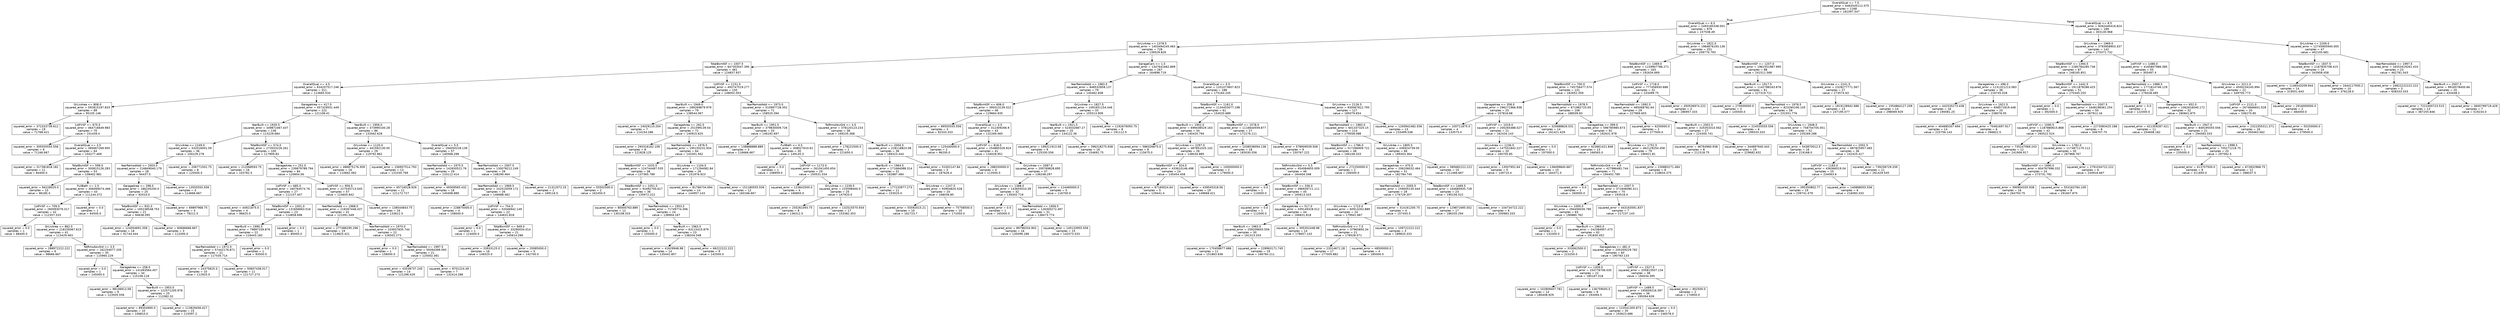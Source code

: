 digraph Tree {
node [shape=box, fontname="helvetica"] ;
edge [fontname="helvetica"] ;
0 [label="OverallQual <= 7.5\nsquared_error = 6463545112.075\nsamples = 1168\nvalue = 181097.547"] ;
1 [label="OverallQual <= 6.5\nsquared_error = 2493185338.001\nsamples = 979\nvalue = 157538.49"] ;
0 -> 1 [labeldistance=2.5, labelangle=45, headlabel="True"] ;
2 [label="GrLivArea <= 1378.5\nsquared_error = 1403494245.463\nsamples = 728\nvalue = 139529.826"] ;
1 -> 2 ;
3 [label="TotalBsmtSF <= 1007.5\nsquared_error = 847303547.395\nsamples = 461\nvalue = 124837.937"] ;
2 -> 3 ;
4 [label="OverallQual <= 4.5\nsquared_error = 634207517.246\nsamples = 311\nvalue = 113665.534"] ;
3 -> 4 ;
5 [label="GrLivArea <= 808.0\nsquared_error = 592815197.833\nsamples = 89\nvalue = 95105.146"] ;
4 -> 5 ;
6 [label="squared_error = 372333739.612\nsamples = 19\nvalue = 71768.421"] ;
5 -> 6 ;
7 [label="1stFlrSF <= 675.5\nsquared_error = 464716649.983\nsamples = 70\nvalue = 101439.4"] ;
5 -> 7 ;
8 [label="squared_error = 305555555.556\nsamples = 6\nvalue = 71166.667"] ;
7 -> 8 ;
9 [label="OverallQual <= 3.5\nsquared_error = 385667269.905\nsamples = 64\nvalue = 104277.469"] ;
7 -> 9 ;
10 [label="squared_error = 317381818.182\nsamples = 11\nvalue = 84400.0"] ;
9 -> 10 ;
11 [label="TotalBsmtSF <= 599.0\nsquared_error = 300815126.283\nsamples = 53\nvalue = 108402.981"] ;
9 -> 11 ;
12 [label="squared_error = 94228025.0\nsamples = 10\nvalue = 96185.0"] ;
11 -> 12 ;
13 [label="FullBath <= 1.5\nsquared_error = 306069074.466\nsamples = 43\nvalue = 111244.372"] ;
11 -> 13 ;
14 [label="1stFlrSF <= 709.0\nsquared_error = 260093076.317\nsamples = 42\nvalue = 112357.333"] ;
13 -> 14 ;
15 [label="squared_error = 0.0\nsamples = 1\nvalue = 68400.0"] ;
14 -> 15 ;
16 [label="GrLivArea <= 862.5\nsquared_error = 218159367.615\nsamples = 41\nvalue = 113429.463"] ;
14 -> 16 ;
17 [label="squared_error = 288972222.222\nsamples = 6\nvalue = 98666.667"] ;
16 -> 17 ;
18 [label="TotRmsAbvGrd <= 3.5\nsquared_error = 162254077.205\nsamples = 35\nvalue = 115960.229"] ;
16 -> 18 ;
19 [label="squared_error = 0.0\nsamples = 1\nvalue = 145000.0"] ;
18 -> 19 ;
20 [label="GarageArea <= 258.0\nsquared_error = 141493564.457\nsamples = 34\nvalue = 115106.118"] ;
18 -> 20 ;
21 [label="squared_error = 98106913.58\nsamples = 9\nvalue = 123505.556"] ;
20 -> 21 ;
22 [label="YearBuilt <= 1953.5\nsquared_error = 122571205.978\nsamples = 25\nvalue = 112082.32"] ;
20 -> 22 ;
23 [label="squared_error = 89354900.0\nsamples = 10\nvalue = 106810.0"] ;
22 -> 23 ;
24 [label="squared_error = 113829456.427\nsamples = 15\nvalue = 115597.2"] ;
22 -> 24 ;
25 [label="squared_error = 0.0\nsamples = 1\nvalue = 64500.0"] ;
13 -> 25 ;
26 [label="GarageArea <= 417.0\nsquared_error = 457329551.449\nsamples = 222\nvalue = 121106.41"] ;
4 -> 26 ;
27 [label="YearBuilt <= 1935.5\nsquared_error = 349872467.437\nsamples = 136\nvalue = 113229.684"] ;
26 -> 27 ;
28 [label="GrLivArea <= 1249.0\nsquared_error = 332016001.59\nsamples = 36\nvalue = 100229.278"] ;
27 -> 28 ;
29 [label="YearRemodAdd <= 2003.0\nsquared_error = 216849040.179\nsamples = 28\nvalue = 94437.5"] ;
28 -> 29 ;
30 [label="GarageArea <= 298.0\nsquared_error = 186245200.0\nsamples = 25\nvalue = 92010.0"] ;
29 -> 30 ;
31 [label="TotalBsmtSF <= 932.0\nsquared_error = 165238548.753\nsamples = 21\nvalue = 94638.095"] ;
30 -> 31 ;
32 [label="squared_error = 124054691.358\nsamples = 18\nvalue = 91744.444"] ;
31 -> 32 ;
33 [label="squared_error = 60666666.667\nsamples = 3\nvalue = 112000.0"] ;
31 -> 33 ;
34 [label="squared_error = 69897968.75\nsamples = 4\nvalue = 78212.5"] ;
30 -> 34 ;
35 [label="squared_error = 13555555.556\nsamples = 3\nvalue = 114666.667"] ;
29 -> 35 ;
36 [label="squared_error = 206771501.75\nsamples = 8\nvalue = 120500.5"] ;
28 -> 36 ;
37 [label="TotalBsmtSF <= 574.0\nsquared_error = 273553226.261\nsamples = 100\nvalue = 117909.83"] ;
27 -> 37 ;
38 [label="squared_error = 212068593.75\nsamples = 16\nvalue = 103762.5"] ;
37 -> 38 ;
39 [label="GarageArea <= 251.0\nsquared_error = 239879789.794\nsamples = 84\nvalue = 120604.56"] ;
37 -> 39 ;
40 [label="1stFlrSF <= 685.0\nsquared_error = 160764574.76\nsamples = 27\nvalue = 112157.407"] ;
39 -> 40 ;
41 [label="squared_error = 44921875.0\nsamples = 4\nvalue = 96625.0"] ;
40 -> 41 ;
42 [label="TotalBsmtSF <= 1001.0\nsquared_error = 131656663.516\nsamples = 23\nvalue = 114858.696"] ;
40 -> 42 ;
43 [label="YearBuilt <= 1990.5\nsquared_error = 79897339.876\nsamples = 22\nvalue = 116443.182"] ;
42 -> 43 ;
44 [label="YearRemodAdd <= 1972.0\nsquared_error = 57442176.871\nsamples = 21\nvalue = 117535.714"] ;
43 -> 44 ;
45 [label="squared_error = 24375625.0\nsamples = 10\nvalue = 112925.0"] ;
44 -> 45 ;
46 [label="squared_error = 50607438.017\nsamples = 11\nvalue = 121727.273"] ;
44 -> 46 ;
47 [label="squared_error = 0.0\nsamples = 1\nvalue = 93500.0"] ;
43 -> 47 ;
48 [label="squared_error = 0.0\nsamples = 1\nvalue = 80000.0"] ;
42 -> 48 ;
49 [label="1stFlrSF <= 956.5\nsquared_error = 227545713.045\nsamples = 57\nvalue = 124605.842"] ;
39 -> 49 ;
50 [label="YearRemodAdd <= 1968.5\nsquared_error = 218267446.437\nsamples = 41\nvalue = 121091.049"] ;
49 -> 50 ;
51 [label="squared_error = 277486295.296\nsamples = 19\nvalue = 114825.421"] ;
50 -> 51 ;
52 [label="YearRemodAdd <= 1970.0\nsquared_error = 103937835.744\nsamples = 22\nvalue = 126502.273"] ;
50 -> 52 ;
53 [label="squared_error = 0.0\nsamples = 1\nvalue = 158000.0"] ;
52 -> 53 ;
54 [label="YearRemodAdd <= 1997.5\nsquared_error = 59394399.093\nsamples = 21\nvalue = 125002.381"] ;
52 -> 54 ;
55 [label="squared_error = 43538737.245\nsamples = 14\nvalue = 121296.429"] ;
54 -> 55 ;
56 [label="squared_error = 8701224.49\nsamples = 7\nvalue = 132414.286"] ;
54 -> 56 ;
57 [label="squared_error = 138544843.75\nsamples = 16\nvalue = 133612.5"] ;
49 -> 57 ;
58 [label="YearBuilt <= 1956.0\nsquared_error = 373990100.28\nsamples = 86\nvalue = 133562.628"] ;
26 -> 58 ;
59 [label="GrLivArea <= 1120.0\nsquared_error = 441592130.05\nsamples = 29\nvalue = 119792.862"] ;
58 -> 59 ;
60 [label="squared_error = 486875176.309\nsamples = 16\nvalue = 110662.062"] ;
59 -> 60 ;
61 [label="squared_error = 156957514.793\nsamples = 13\nvalue = 131030.769"] ;
59 -> 61 ;
62 [label="OverallQual <= 5.5\nsquared_error = 194050228.139\nsamples = 57\nvalue = 140568.298"] ;
58 -> 62 ;
63 [label="YearRemodAdd <= 1975.5\nsquared_error = 142650521.76\nsamples = 29\nvalue = 133112.414"] ;
62 -> 63 ;
64 [label="squared_error = 65716528.926\nsamples = 11\nvalue = 121172.727"] ;
63 -> 64 ;
65 [label="squared_error = 49309565.432\nsamples = 18\nvalue = 140408.889"] ;
63 -> 65 ;
66 [label="YearRemodAdd <= 2007.5\nsquared_error = 130078212.249\nsamples = 28\nvalue = 148290.464"] ;
62 -> 66 ;
67 [label="YearRemodAdd <= 1969.5\nsquared_error = 102515059.172\nsamples = 26\nvalue = 146688.462"] ;
66 -> 67 ;
68 [label="squared_error = 228875000.0\nsamples = 4\nvalue = 158000.0"] ;
67 -> 68 ;
69 [label="1stFlrSF <= 704.5\nsquared_error = 52046942.149\nsamples = 22\nvalue = 144631.818"] ;
67 -> 69 ;
70 [label="squared_error = 0.0\nsamples = 1\nvalue = 124000.0"] ;
69 -> 70 ;
71 [label="TotalBsmtSF <= 949.0\nsquared_error = 33290034.014\nsamples = 21\nvalue = 145614.286"] ;
69 -> 71 ;
72 [label="squared_error = 33933125.0\nsamples = 16\nvalue = 146525.0"] ;
71 -> 72 ;
73 [label="squared_error = 20085000.0\nsamples = 5\nvalue = 142700.0"] ;
71 -> 73 ;
74 [label="squared_error = 21312072.25\nsamples = 2\nvalue = 169116.5"] ;
66 -> 74 ;
75 [label="1stFlrSF <= 1151.0\nsquared_error = 493747519.277\nsamples = 150\nvalue = 148002.053"] ;
3 -> 75 ;
76 [label="YearBuilt <= 1949.0\nsquared_error = 289269879.979\nsamples = 79\nvalue = 138544.367"] ;
75 -> 76 ;
77 [label="squared_error = 24029110.204\nsamples = 7\nvalue = 114154.286"] ;
76 -> 77 ;
78 [label="GarageArea <= 262.5\nsquared_error = 251599139.54\nsamples = 72\nvalue = 140915.625"] ;
76 -> 78 ;
79 [label="squared_error = 293316162.109\nsamples = 8\nvalue = 121828.125"] ;
78 -> 79 ;
80 [label="YearRemodAdd <= 1976.5\nsquared_error = 195150231.934\nsamples = 64\nvalue = 143301.562"] ;
78 -> 80 ;
81 [label="TotalBsmtSF <= 1020.5\nsquared_error = 124744487.535\nsamples = 38\nvalue = 137365.789"] ;
80 -> 81 ;
82 [label="squared_error = 55502500.0\nsamples = 2\nvalue = 162450.0"] ;
81 -> 82 ;
83 [label="TotalBsmtSF <= 1051.0\nsquared_error = 91692700.617\nsamples = 36\nvalue = 135972.222"] ;
81 -> 83 ;
84 [label="squared_error = 80000763.889\nsamples = 12\nvalue = 130108.333"] ;
83 -> 84 ;
85 [label="YearRemodAdd <= 1953.5\nsquared_error = 71749774.306\nsamples = 24\nvalue = 138904.167"] ;
83 -> 85 ;
86 [label="squared_error = 0.0\nsamples = 1\nvalue = 155000.0"] ;
85 -> 86 ;
87 [label="YearBuilt <= 1963.5\nsquared_error = 63115415.879\nsamples = 23\nvalue = 138204.348"] ;
85 -> 87 ;
88 [label="squared_error = 41629948.98\nsamples = 14\nvalue = 135442.857"] ;
87 -> 88 ;
89 [label="squared_error = 66222222.222\nsamples = 9\nvalue = 142500.0"] ;
87 -> 89 ;
90 [label="GrLivArea <= 1104.5\nsquared_error = 171294082.84\nsamples = 26\nvalue = 151976.923"] ;
80 -> 90 ;
91 [label="squared_error = 81766734.694\nsamples = 14\nvalue = 144957.143"] ;
90 -> 91 ;
92 [label="squared_error = 151180555.556\nsamples = 12\nvalue = 160166.667"] ;
90 -> 92 ;
93 [label="YearRemodAdd <= 1973.0\nsquared_error = 510997728.352\nsamples = 71\nvalue = 158525.394"] ;
75 -> 93 ;
94 [label="YearBuilt <= 1951.5\nsquared_error = 379830009.726\nsamples = 33\nvalue = 146192.697"] ;
93 -> 94 ;
95 [label="squared_error = 138888888.889\nsamples = 3\nvalue = 116666.667"] ;
94 -> 95 ;
96 [label="FullBath <= 0.5\nsquared_error = 308027610.61\nsamples = 30\nvalue = 149145.3"] ;
94 -> 96 ;
97 [label="squared_error = 0.0\nsamples = 1\nvalue = 108959.0"] ;
96 -> 97 ;
98 [label="1stFlrSF <= 1173.0\nsquared_error = 261041450.654\nsamples = 29\nvalue = 150531.034"] ;
96 -> 98 ;
99 [label="squared_error = 123642500.0\nsamples = 4\nvalue = 166850.0"] ;
98 -> 99 ;
100 [label="GrLivArea <= 1239.5\nsquared_error = 233598400.0\nsamples = 25\nvalue = 147920.0"] ;
98 -> 100 ;
101 [label="squared_error = 250261093.75\nsamples = 8\nvalue = 136312.5"] ;
100 -> 101 ;
102 [label="squared_error = 132515570.934\nsamples = 17\nvalue = 153382.353"] ;
100 -> 102 ;
103 [label="TotRmsAbvGrd <= 4.5\nsquared_error = 378120123.233\nsamples = 38\nvalue = 169235.368"] ;
93 -> 103 ;
104 [label="squared_error = 178222500.0\nsamples = 2\nvalue = 221650.0"] ;
103 -> 104 ;
105 [label="YearBuilt <= 2004.5\nsquared_error = 228118823.08\nsamples = 36\nvalue = 166323.444"] ;
103 -> 105 ;
106 [label="YearBuilt <= 1964.5\nsquared_error = 171684088.314\nsamples = 31\nvalue = 162887.484"] ;
105 -> 106 ;
107 [label="squared_error = 177233977.273\nsamples = 11\nvalue = 153525.0"] ;
106 -> 107 ;
108 [label="GrLivArea <= 1247.0\nsquared_error = 93904820.528\nsamples = 20\nvalue = 168036.85"] ;
106 -> 108 ;
109 [label="squared_error = 55592015.21\nsamples = 10\nvalue = 162723.7"] ;
108 -> 109 ;
110 [label="squared_error = 75758500.0\nsamples = 10\nvalue = 173350.0"] ;
108 -> 110 ;
111 [label="squared_error = 51002147.84\nsamples = 5\nvalue = 187626.4"] ;
105 -> 111 ;
112 [label="GarageCars <= 1.5\nsquared_error = 1347641662.899\nsamples = 267\nvalue = 164896.719"] ;
2 -> 112 ;
113 [label="YearRemodAdd <= 1983.5\nsquared_error = 848532858.137\nsamples = 79\nvalue = 140462.608"] ;
112 -> 113 ;
114 [label="TotalBsmtSF <= 606.0\nsquared_error = 395013139.322\nsamples = 46\nvalue = 129664.935"] ;
113 -> 114 ;
115 [label="squared_error = 89555555.556\nsamples = 3\nvalue = 92333.333"] ;
114 -> 115 ;
116 [label="OverallQual <= 3.5\nsquared_error = 312309266.9\nsamples = 43\nvalue = 132269.465"] ;
114 -> 116 ;
117 [label="squared_error = 125440000.0\nsamples = 2\nvalue = 96200.0"] ;
116 -> 117 ;
118 [label="1stFlrSF <= 818.0\nsquared_error = 254865326.924\nsamples = 41\nvalue = 134028.951"] ;
116 -> 118 ;
119 [label="squared_error = 288250000.0\nsamples = 4\nvalue = 113500.0"] ;
118 -> 119 ;
120 [label="GrLivArea <= 2087.0\nsquared_error = 200769828.695\nsamples = 37\nvalue = 136248.297"] ;
118 -> 120 ;
121 [label="GrLivArea <= 1388.0\nsquared_error = 143655010.39\nsamples = 32\nvalue = 139302.719"] ;
120 -> 121 ;
122 [label="squared_error = 0.0\nsamples = 1\nvalue = 165000.0"] ;
121 -> 122 ;
123 [label="YearRemodAdd <= 1956.5\nsquared_error = 126300272.497\nsamples = 31\nvalue = 138473.774"] ;
121 -> 123 ;
124 [label="squared_error = 89796334.902\nsamples = 16\nvalue = 135099.188"] ;
123 -> 124 ;
125 [label="squared_error = 140133955.556\nsamples = 15\nvalue = 142073.333"] ;
123 -> 125 ;
126 [label="squared_error = 124460000.0\nsamples = 5\nvalue = 116700.0"] ;
120 -> 126 ;
127 [label="GrLivArea <= 1827.5\nsquared_error = 1091651154.446\nsamples = 33\nvalue = 155513.909"] ;
113 -> 127 ;
128 [label="YearBuilt <= 1921.5\nsquared_error = 524032687.27\nsamples = 25\nvalue = 144122.36"] ;
127 -> 128 ;
129 [label="squared_error = 199311913.58\nsamples = 9\nvalue = 125330.556"] ;
128 -> 129 ;
130 [label="squared_error = 396318275.938\nsamples = 16\nvalue = 154692.75"] ;
128 -> 130 ;
131 [label="squared_error = 1192676093.75\nsamples = 8\nvalue = 191112.5"] ;
127 -> 131 ;
132 [label="OverallQual <= 5.5\nsquared_error = 1201073607.823\nsamples = 188\nvalue = 175164.245"] ;
112 -> 132 ;
133 [label="TotalBsmtSF <= 1161.0\nsquared_error = 1134453077.198\nsamples = 61\nvalue = 154520.689"] ;
132 -> 133 ;
134 [label="YearBuilt <= 1902.0\nsquared_error = 699438529.163\nsamples = 34\nvalue = 140420.794"] ;
133 -> 134 ;
135 [label="squared_error = 586326875.0\nsamples = 8\nvalue = 115675.0"] ;
134 -> 135 ;
136 [label="GrLivArea <= 2297.0\nsquared_error = 487851025.102\nsamples = 26\nvalue = 148034.885"] ;
134 -> 136 ;
137 [label="TotalBsmtSF <= 324.0\nsquared_error = 433610146.498\nsamples = 24\nvalue = 145454.458"] ;
136 -> 137 ;
138 [label="squared_error = 87160024.64\nsamples = 5\nvalue = 129441.4"] ;
137 -> 138 ;
139 [label="squared_error = 439545318.56\nsamples = 19\nvalue = 149668.421"] ;
137 -> 139 ;
140 [label="squared_error = 100000000.0\nsamples = 2\nvalue = 179000.0"] ;
136 -> 140 ;
141 [label="TotalBsmtSF <= 1578.0\nsquared_error = 1116644559.877\nsamples = 27\nvalue = 172276.111"] ;
133 -> 141 ;
142 [label="squared_error = 1038538094.136\nsamples = 18\nvalue = 183030.556"] ;
141 -> 142 ;
143 [label="squared_error = 578909039.506\nsamples = 9\nvalue = 150767.222"] ;
141 -> 143 ;
144 [label="GrLivArea <= 2126.5\nsquared_error = 930067812.793\nsamples = 127\nvalue = 185079.654"] ;
132 -> 144 ;
145 [label="YearRemodAdd <= 1983.0\nsquared_error = 601337325.15\nsamples = 114\nvalue = 179558.088"] ;
144 -> 145 ;
146 [label="TotalBsmtSF <= 1786.0\nsquared_error = 517266909.722\nsamples = 48\nvalue = 166158.333"] ;
145 -> 146 ;
147 [label="TotRmsAbvGrd <= 5.5\nsquared_error = 454084655.009\nsamples = 46\nvalue = 164404.348"] ;
146 -> 147 ;
148 [label="squared_error = 0.0\nsamples = 1\nvalue = 110000.0"] ;
147 -> 148 ;
149 [label="TotalBsmtSF <= 336.0\nsquared_error = 396939711.111\nsamples = 45\nvalue = 165613.333"] ;
147 -> 149 ;
150 [label="squared_error = 0.0\nsamples = 1\nvalue = 112000.0"] ;
149 -> 150 ;
151 [label="GarageArea <= 517.0\nsquared_error = 339149328.512\nsamples = 44\nvalue = 166831.818"] ;
149 -> 151 ;
152 [label="YearBuilt <= 1963.5\nsquared_error = 259209655.556\nsamples = 30\nvalue = 161313.333"] ;
151 -> 152 ;
153 [label="squared_error = 170458677.686\nsamples = 11\nvalue = 151863.636"] ;
152 -> 153 ;
154 [label="squared_error = 228963171.745\nsamples = 19\nvalue = 166784.211"] ;
152 -> 154 ;
155 [label="squared_error = 305352448.98\nsamples = 14\nvalue = 178657.143"] ;
151 -> 155 ;
156 [label="squared_error = 272250000.0\nsamples = 2\nvalue = 206500.0"] ;
146 -> 156 ;
157 [label="GrLivArea <= 1805.5\nsquared_error = 436924739.05\nsamples = 66\nvalue = 189303.364"] ;
145 -> 157 ;
158 [label="GarageArea <= 470.5\nsquared_error = 206206032.464\nsamples = 51\nvalue = 182784.745"] ;
157 -> 158 ;
159 [label="YearRemodAdd <= 2005.5\nsquared_error = 159005135.444\nsamples = 28\nvalue = 176729.357"] ;
158 -> 159 ;
160 [label="GrLivArea <= 1723.0\nsquared_error = 60913263.889\nsamples = 24\nvalue = 179941.667"] ;
159 -> 160 ;
161 [label="TotRmsAbvGrd <= 7.5\nsquared_error = 37965850.34\nsamples = 21\nvalue = 178528.571"] ;
160 -> 161 ;
162 [label="squared_error = 23314671.28\nsamples = 17\nvalue = 177005.882"] ;
161 -> 162 ;
163 [label="squared_error = 48500000.0\nsamples = 4\nvalue = 185000.0"] ;
161 -> 163 ;
164 [label="squared_error = 109722222.222\nsamples = 3\nvalue = 189833.333"] ;
160 -> 164 ;
165 [label="squared_error = 314161200.75\nsamples = 4\nvalue = 157455.5"] ;
159 -> 165 ;
166 [label="TotalBsmtSF <= 1469.5\nsquared_error = 164685935.728\nsamples = 23\nvalue = 190156.522"] ;
158 -> 166 ;
167 [label="squared_error = 129871695.502\nsamples = 17\nvalue = 186335.294"] ;
166 -> 167 ;
168 [label="squared_error = 104734722.222\nsamples = 6\nvalue = 200983.333"] ;
166 -> 168 ;
169 [label="squared_error = 585682222.222\nsamples = 15\nvalue = 211466.667"] ;
157 -> 169 ;
170 [label="squared_error = 1200942482.556\nsamples = 13\nvalue = 233499.538"] ;
144 -> 170 ;
171 [label="GrLivArea <= 1822.0\nsquared_error = 1984876193.136\nsamples = 251\nvalue = 209770.793"] ;
1 -> 171 ;
172 [label="TotalBsmtSF <= 1469.0\nsquared_error = 1159907786.271\nsamples = 163\nvalue = 192634.669"] ;
171 -> 172 ;
173 [label="TotalBsmtSF <= 700.0\nsquared_error = 745756477.574\nsamples = 131\nvalue = 182652.359"] ;
172 -> 173 ;
174 [label="GarageArea <= 358.0\nsquared_error = 296271966.938\nsamples = 25\nvalue = 157816.68"] ;
173 -> 174 ;
175 [label="squared_error = 100711875.0\nsamples = 4\nvalue = 133575.0"] ;
174 -> 175 ;
176 [label="1stFlrSF <= 1019.0\nsquared_error = 200265488.027\nsamples = 21\nvalue = 162434.143"] ;
174 -> 176 ;
177 [label="GrLivArea <= 1236.5\nsquared_error = 147551842.227\nsamples = 20\nvalue = 160705.85"] ;
176 -> 177 ;
178 [label="squared_error = 13507952.64\nsamples = 5\nvalue = 149710.4"] ;
177 -> 178 ;
179 [label="squared_error = 138499840.667\nsamples = 15\nvalue = 164371.0"] ;
177 -> 179 ;
180 [label="squared_error = 0.0\nsamples = 1\nvalue = 197000.0"] ;
176 -> 180 ;
181 [label="YearRemodAdd <= 1978.5\nsquared_error = 671982725.65\nsamples = 106\nvalue = 188509.83"] ;
173 -> 181 ;
182 [label="squared_error = 320688826.531\nsamples = 14\nvalue = 161421.429"] ;
181 -> 182 ;
183 [label="GarageArea <= 399.0\nsquared_error = 596785985.673\nsamples = 92\nvalue = 192631.978"] ;
181 -> 183 ;
184 [label="squared_error = 623661421.846\nsamples = 13\nvalue = 166563.0"] ;
183 -> 184 ;
185 [label="GrLivArea <= 1752.5\nsquared_error = 462129254.458\nsamples = 79\nvalue = 196921.81"] ;
183 -> 185 ;
186 [label="TotRmsAbvGrd <= 4.5\nsquared_error = 427986481.744\nsamples = 71\nvalue = 194452.789"] ;
185 -> 186 ;
187 [label="squared_error = 0.0\nsamples = 1\nvalue = 260000.0"] ;
186 -> 187 ;
188 [label="YearRemodAdd <= 2007.5\nsquared_error = 371846080.411\nsamples = 70\nvalue = 193516.4"] ;
186 -> 188 ;
189 [label="GrLivArea <= 1000.0\nsquared_error = 294456030.785\nsamples = 63\nvalue = 190880.762"] ;
188 -> 189 ;
190 [label="squared_error = 0.0\nsamples = 1\nvalue = 132000.0"] ;
189 -> 190 ;
191 [label="YearBuilt <= 1963.0\nsquared_error = 242384957.473\nsamples = 62\nvalue = 191830.452"] ;
189 -> 191 ;
192 [label="squared_error = 333062500.0\nsamples = 2\nvalue = 223250.0"] ;
191 -> 192 ;
193 [label="GarageArea <= 481.0\nsquared_error = 205359229.782\nsamples = 60\nvalue = 190783.133"] ;
191 -> 193 ;
194 [label="1stFlrSF <= 1309.0\nsquared_error = 154778706.035\nsamples = 22\nvalue = 185167.318"] ;
193 -> 194 ;
195 [label="squared_error = 102809407.781\nsamples = 14\nvalue = 180408.929"] ;
194 -> 195 ;
196 [label="squared_error = 136759045.5\nsamples = 8\nvalue = 193494.5"] ;
194 -> 196 ;
197 [label="1stFlrSF <= 1527.5\nsquared_error = 205813507.134\nsamples = 38\nvalue = 194034.395"] ;
193 -> 197 ;
198 [label="1stFlrSF <= 1489.5\nsquared_error = 195839216.397\nsamples = 36\nvalue = 195094.639"] ;
197 -> 198 ;
199 [label="squared_error = 123541305.873\nsamples = 35\nvalue = 193623.686"] ;
198 -> 199 ;
200 [label="squared_error = 0.0\nsamples = 1\nvalue = 246578.0"] ;
198 -> 200 ;
201 [label="squared_error = 902500.0\nsamples = 2\nvalue = 174950.0"] ;
197 -> 201 ;
202 [label="squared_error = 443163591.837\nsamples = 7\nvalue = 217237.143"] ;
188 -> 202 ;
203 [label="squared_error = 230883271.484\nsamples = 8\nvalue = 218834.375"] ;
185 -> 203 ;
204 [label="1stFlrSF <= 1718.0\nsquared_error = 777456930.688\nsamples = 32\nvalue = 233499.75"] ;
172 -> 204 ;
205 [label="YearRemodAdd <= 1992.5\nsquared_error = 485068782.64\nsamples = 29\nvalue = 227969.655"] ;
204 -> 205 ;
206 [label="squared_error = 6250000.0\nsamples = 2\nvalue = 277500.0"] ;
205 -> 206 ;
207 [label="YearBuilt <= 2001.5\nsquared_error = 325353310.562\nsamples = 27\nvalue = 224300.741"] ;
205 -> 207 ;
208 [label="squared_error = 46764960.938\nsamples = 8\nvalue = 211518.75"] ;
207 -> 208 ;
209 [label="squared_error = 344897640.443\nsamples = 19\nvalue = 229682.632"] ;
207 -> 209 ;
210 [label="squared_error = 450536974.222\nsamples = 3\nvalue = 286957.333"] ;
204 -> 210 ;
211 [label="TotalBsmtSF <= 1207.0\nsquared_error = 1961551987.995\nsamples = 88\nvalue = 241511.568"] ;
171 -> 211 ;
212 [label="YearBuilt <= 1917.5\nsquared_error = 1142788163.676\nsamples = 61\nvalue = 227319.721"] ;
211 -> 212 ;
213 [label="squared_error = 279500000.0\nsamples = 3\nvalue = 145500.0"] ;
212 -> 213 ;
214 [label="YearRemodAdd <= 1978.5\nsquared_error = 823265190.105\nsamples = 58\nvalue = 231551.776"] ;
212 -> 214 ;
215 [label="squared_error = 224555555.556\nsamples = 6\nvalue = 199333.333"] ;
214 -> 215 ;
216 [label="GrLivArea <= 1948.5\nsquared_error = 758754705.051\nsamples = 52\nvalue = 235269.288"] ;
214 -> 216 ;
217 [label="squared_error = 543870012.5\nsamples = 16\nvalue = 219168.0"] ;
216 -> 217 ;
218 [label="YearRemodAdd <= 2002.5\nsquared_error = 687825957.465\nsamples = 36\nvalue = 242425.417"] ;
216 -> 218 ;
219 [label="1stFlrSF <= 1183.0\nsquared_error = 436366519.04\nsamples = 25\nvalue = 234063.6"] ;
218 -> 219 ;
220 [label="squared_error = 395350802.77\nsamples = 19\nvalue = 239741.579"] ;
219 -> 220 ;
221 [label="squared_error = 140868055.556\nsamples = 6\nvalue = 216083.333"] ;
219 -> 221 ;
222 [label="squared_error = 739258729.339\nsamples = 11\nvalue = 261429.545"] ;
218 -> 222 ;
223 [label="GrLivArea <= 2241.5\nsquared_error = 2328277771.567\nsamples = 27\nvalue = 273574.63"] ;
211 -> 223 ;
224 [label="squared_error = 1819128942.686\nsamples = 13\nvalue = 247195.077"] ;
223 -> 224 ;
225 [label="squared_error = 1554864127.209\nsamples = 14\nvalue = 298069.929"] ;
223 -> 225 ;
226 [label="OverallQual <= 8.5\nsquared_error = 9262440416.824\nsamples = 189\nvalue = 303130.968"] ;
0 -> 226 [labeldistance=2.5, labelangle=-45, headlabel="False"] ;
227 [label="GrLivArea <= 1969.0\nsquared_error = 3793958903.337\nsamples = 142\nvalue = 270371.732"] ;
226 -> 227 ;
228 [label="TotalBsmtSF <= 1394.5\nsquared_error = 2285784285.736\nsamples = 87\nvalue = 248165.851"] ;
227 -> 228 ;
229 [label="GarageArea <= 496.0\nsquared_error = 1131321213.083\nsamples = 36\nvalue = 216745.028"] ;
228 -> 229 ;
230 [label="squared_error = 442535273.438\nsamples = 16\nvalue = 190081.25"] ;
229 -> 230 ;
231 [label="GrLivArea <= 1921.5\nsquared_error = 658571819.448\nsamples = 20\nvalue = 238076.05"] ;
229 -> 231 ;
232 [label="squared_error = 404685307.694\nsamples = 14\nvalue = 225756.143"] ;
231 -> 232 ;
233 [label="squared_error = 70461697.917\nsamples = 6\nvalue = 266822.5"] ;
231 -> 233 ;
234 [label="TotalBsmtSF <= 1442.5\nsquared_error = 1911878286.425\nsamples = 51\nvalue = 270345.255"] ;
228 -> 234 ;
235 [label="squared_error = 0.0\nsamples = 1\nvalue = 392000.0"] ;
234 -> 235 ;
236 [label="YearRemodAdd <= 2007.5\nsquared_error = 1648198361.254\nsamples = 50\nvalue = 267912.16"] ;
234 -> 236 ;
237 [label="1stFlrSF <= 1590.5\nsquared_error = 1187880615.868\nsamples = 42\nvalue = 260522.524"] ;
236 -> 237 ;
238 [label="squared_error = 735247069.243\nsamples = 12\nvalue = 241906.917"] ;
237 -> 238 ;
239 [label="GrLivArea <= 1782.0\nsquared_error = 1174871170.112\nsamples = 30\nvalue = 267968.767"] ;
237 -> 239 ;
240 [label="TotalBsmtSF <= 1690.0\nsquared_error = 604767996.332\nsamples = 24\nvalue = 273731.792"] ;
239 -> 240 ;
241 [label="squared_error = 390904335.938\nsamples = 16\nvalue = 264793.75"] ;
240 -> 241 ;
242 [label="squared_error = 553163784.109\nsamples = 8\nvalue = 291607.875"] ;
240 -> 242 ;
243 [label="squared_error = 2791034722.222\nsamples = 6\nvalue = 244916.667"] ;
239 -> 243 ;
244 [label="squared_error = 2273083425.188\nsamples = 8\nvalue = 306707.75"] ;
236 -> 244 ;
245 [label="1stFlrSF <= 1486.0\nsquared_error = 4165807986.385\nsamples = 55\nvalue = 305497.4"] ;
227 -> 245 ;
246 [label="YearRemodAdd <= 1988.5\nsquared_error = 1771814746.129\nsamples = 33\nvalue = 276028.485"] ;
245 -> 246 ;
247 [label="squared_error = 0.0\nsamples = 1\nvalue = 122000.0"] ;
246 -> 247 ;
248 [label="GarageArea <= 652.0\nsquared_error = 1062616040.172\nsamples = 32\nvalue = 280841.875"] ;
246 -> 248 ;
249 [label="squared_error = 421359287.421\nsamples = 11\nvalue = 254608.182"] ;
248 -> 249 ;
250 [label="YearBuilt <= 1947.0\nsquared_error = 849195555.556\nsamples = 21\nvalue = 294583.333"] ;
248 -> 250 ;
251 [label="squared_error = 0.0\nsamples = 1\nvalue = 235000.0"] ;
250 -> 251 ;
252 [label="YearRemodAdd <= 1998.5\nsquared_error = 705271218.75\nsamples = 20\nvalue = 297562.5"] ;
250 -> 252 ;
253 [label="squared_error = 413707500.0\nsamples = 8\nvalue = 311850.0"] ;
252 -> 253 ;
254 [label="squared_error = 672832968.75\nsamples = 12\nvalue = 288037.5"] ;
252 -> 254 ;
255 [label="GrLivArea <= 3211.0\nsquared_error = 4500234245.994\nsamples = 22\nvalue = 349700.773"] ;
245 -> 255 ;
256 [label="1stFlrSF <= 2121.0\nsquared_error = 2674666601.528\nsamples = 20\nvalue = 336270.85"] ;
255 -> 256 ;
257 [label="squared_error = 2322355311.371\nsamples = 16\nvalue = 350463.562"] ;
256 -> 257 ;
258 [label="squared_error = 55250000.0\nsamples = 4\nvalue = 279500.0"] ;
256 -> 258 ;
259 [label="squared_error = 2916000000.0\nsamples = 2\nvalue = 484000.0"] ;
255 -> 259 ;
260 [label="GrLivArea <= 2209.0\nsquared_error = 12745905940.005\nsamples = 47\nvalue = 402105.681"] ;
226 -> 260 ;
261 [label="TotalBsmtSF <= 1837.5\nsquared_error = 2187835708.415\nsamples = 24\nvalue = 343958.458"] ;
260 -> 261 ;
262 [label="squared_error = 1146543209.944\nsamples = 14\nvalue = 319551.643"] ;
261 -> 262 ;
263 [label="squared_error = 1644117930.2\nsamples = 10\nvalue = 378128.0"] ;
261 -> 263 ;
264 [label="YearRemodAdd <= 1997.5\nsquared_error = 16553419261.433\nsamples = 23\nvalue = 462781.043"] ;
260 -> 264 ;
265 [label="squared_error = 16822222222.222\nsamples = 3\nvalue = 658333.333"] ;
264 -> 265 ;
266 [label="YearBuilt <= 2007.5\nsquared_error = 9916578400.66\nsamples = 20\nvalue = 433448.2"] ;
264 -> 266 ;
267 [label="squared_error = 7221000723.515\nsamples = 13\nvalue = 387255.846"] ;
266 -> 267 ;
268 [label="squared_error = 3600799719.429\nsamples = 7\nvalue = 519234.0"] ;
266 -> 268 ;
}